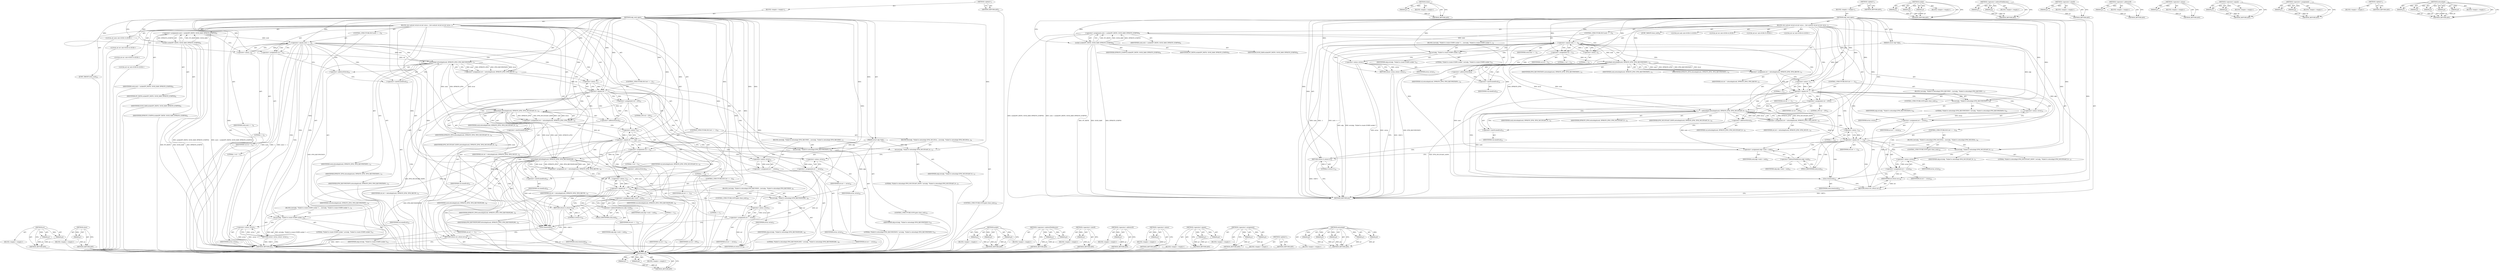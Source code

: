 digraph "setsockopt" {
vulnerable_144 [label=<(METHOD,err)>];
vulnerable_145 [label=<(PARAM,p1)>];
vulnerable_146 [label=<(PARAM,p2)>];
vulnerable_147 [label=<(BLOCK,&lt;empty&gt;,&lt;empty&gt;)>];
vulnerable_148 [label=<(METHOD_RETURN,ANY)>];
vulnerable_170 [label=<(METHOD,close)>];
vulnerable_171 [label=<(PARAM,p1)>];
vulnerable_172 [label=<(BLOCK,&lt;empty&gt;,&lt;empty&gt;)>];
vulnerable_173 [label=<(METHOD_RETURN,ANY)>];
vulnerable_6 [label=<(METHOD,&lt;global&gt;)<SUB>1</SUB>>];
vulnerable_7 [label=<(BLOCK,&lt;empty&gt;,&lt;empty&gt;)<SUB>1</SUB>>];
vulnerable_8 [label=<(METHOD,ndp_sock_open)<SUB>1</SUB>>];
vulnerable_9 [label=<(PARAM,struct ndp *ndp)<SUB>1</SUB>>];
vulnerable_10 [label=<(BLOCK,{
	int sock;
	int ret;
	int err;
	int val;

	so...,{
	int sock;
	int ret;
	int err;
	int val;

	so...)<SUB>2</SUB>>];
vulnerable_11 [label="<(LOCAL,int sock: int)<SUB>3</SUB>>"];
vulnerable_12 [label="<(LOCAL,int ret: int)<SUB>4</SUB>>"];
vulnerable_13 [label="<(LOCAL,int err: int)<SUB>5</SUB>>"];
vulnerable_14 [label="<(LOCAL,int val: int)<SUB>6</SUB>>"];
vulnerable_15 [label=<(&lt;operator&gt;.assignment,sock = socket(PF_INET6, SOCK_RAW, IPPROTO_ICMPV6))<SUB>8</SUB>>];
vulnerable_16 [label=<(IDENTIFIER,sock,sock = socket(PF_INET6, SOCK_RAW, IPPROTO_ICMPV6))<SUB>8</SUB>>];
vulnerable_17 [label=<(socket,socket(PF_INET6, SOCK_RAW, IPPROTO_ICMPV6))<SUB>8</SUB>>];
vulnerable_18 [label=<(IDENTIFIER,PF_INET6,socket(PF_INET6, SOCK_RAW, IPPROTO_ICMPV6))<SUB>8</SUB>>];
vulnerable_19 [label=<(IDENTIFIER,SOCK_RAW,socket(PF_INET6, SOCK_RAW, IPPROTO_ICMPV6))<SUB>8</SUB>>];
vulnerable_20 [label=<(IDENTIFIER,IPPROTO_ICMPV6,socket(PF_INET6, SOCK_RAW, IPPROTO_ICMPV6))<SUB>8</SUB>>];
vulnerable_21 [label=<(CONTROL_STRUCTURE,IF,if (sock == -1))<SUB>9</SUB>>];
vulnerable_22 [label=<(&lt;operator&gt;.equals,sock == -1)<SUB>9</SUB>>];
vulnerable_23 [label=<(IDENTIFIER,sock,sock == -1)<SUB>9</SUB>>];
vulnerable_24 [label=<(&lt;operator&gt;.minus,-1)<SUB>9</SUB>>];
vulnerable_25 [label=<(LITERAL,1,-1)<SUB>9</SUB>>];
vulnerable_26 [label=<(BLOCK,{
		err(ndp, &quot;Failed to create ICMP6 socket.&quot;);...,{
		err(ndp, &quot;Failed to create ICMP6 socket.&quot;);...)<SUB>9</SUB>>];
vulnerable_27 [label=<(err,err(ndp, &quot;Failed to create ICMP6 socket.&quot;))<SUB>10</SUB>>];
vulnerable_28 [label=<(IDENTIFIER,ndp,err(ndp, &quot;Failed to create ICMP6 socket.&quot;))<SUB>10</SUB>>];
vulnerable_29 [label=<(LITERAL,&quot;Failed to create ICMP6 socket.&quot;,err(ndp, &quot;Failed to create ICMP6 socket.&quot;))<SUB>10</SUB>>];
vulnerable_30 [label=<(RETURN,return -errno;,return -errno;)<SUB>11</SUB>>];
vulnerable_31 [label=<(&lt;operator&gt;.minus,-errno)<SUB>11</SUB>>];
vulnerable_32 [label=<(IDENTIFIER,errno,-errno)<SUB>11</SUB>>];
vulnerable_33 [label=<(&lt;operator&gt;.assignment,val = 1)<SUB>14</SUB>>];
vulnerable_34 [label=<(IDENTIFIER,val,val = 1)<SUB>14</SUB>>];
vulnerable_35 [label=<(LITERAL,1,val = 1)<SUB>14</SUB>>];
vulnerable_36 [label=<(&lt;operator&gt;.assignment,ret = setsockopt(sock, IPPROTO_IPV6, IPV6_RECVP...)<SUB>15</SUB>>];
vulnerable_37 [label=<(IDENTIFIER,ret,ret = setsockopt(sock, IPPROTO_IPV6, IPV6_RECVP...)<SUB>15</SUB>>];
vulnerable_38 [label=<(setsockopt,setsockopt(sock, IPPROTO_IPV6, IPV6_RECVPKTINFO...)<SUB>15</SUB>>];
vulnerable_39 [label=<(IDENTIFIER,sock,setsockopt(sock, IPPROTO_IPV6, IPV6_RECVPKTINFO...)<SUB>15</SUB>>];
vulnerable_40 [label=<(IDENTIFIER,IPPROTO_IPV6,setsockopt(sock, IPPROTO_IPV6, IPV6_RECVPKTINFO...)<SUB>15</SUB>>];
vulnerable_41 [label=<(IDENTIFIER,IPV6_RECVPKTINFO,setsockopt(sock, IPPROTO_IPV6, IPV6_RECVPKTINFO...)<SUB>15</SUB>>];
vulnerable_42 [label=<(&lt;operator&gt;.addressOf,&amp;val)<SUB>16</SUB>>];
vulnerable_43 [label=<(IDENTIFIER,val,setsockopt(sock, IPPROTO_IPV6, IPV6_RECVPKTINFO...)<SUB>16</SUB>>];
vulnerable_44 [label=<(&lt;operator&gt;.sizeOf,sizeof(val))<SUB>16</SUB>>];
vulnerable_45 [label=<(IDENTIFIER,val,sizeof(val))<SUB>16</SUB>>];
vulnerable_46 [label=<(CONTROL_STRUCTURE,IF,if (ret == -1))<SUB>17</SUB>>];
vulnerable_47 [label=<(&lt;operator&gt;.equals,ret == -1)<SUB>17</SUB>>];
vulnerable_48 [label=<(IDENTIFIER,ret,ret == -1)<SUB>17</SUB>>];
vulnerable_49 [label=<(&lt;operator&gt;.minus,-1)<SUB>17</SUB>>];
vulnerable_50 [label=<(LITERAL,1,-1)<SUB>17</SUB>>];
vulnerable_51 [label=<(BLOCK,{
		err(ndp, &quot;Failed to setsockopt IPV6_RECVPKT...,{
		err(ndp, &quot;Failed to setsockopt IPV6_RECVPKT...)<SUB>17</SUB>>];
vulnerable_52 [label=<(err,err(ndp, &quot;Failed to setsockopt IPV6_RECVPKTINFO.&quot;))<SUB>18</SUB>>];
vulnerable_53 [label=<(IDENTIFIER,ndp,err(ndp, &quot;Failed to setsockopt IPV6_RECVPKTINFO.&quot;))<SUB>18</SUB>>];
vulnerable_54 [label=<(LITERAL,&quot;Failed to setsockopt IPV6_RECVPKTINFO.&quot;,err(ndp, &quot;Failed to setsockopt IPV6_RECVPKTINFO.&quot;))<SUB>18</SUB>>];
vulnerable_55 [label=<(&lt;operator&gt;.assignment,err = -errno)<SUB>19</SUB>>];
vulnerable_56 [label=<(IDENTIFIER,err,err = -errno)<SUB>19</SUB>>];
vulnerable_57 [label=<(&lt;operator&gt;.minus,-errno)<SUB>19</SUB>>];
vulnerable_58 [label=<(IDENTIFIER,errno,-errno)<SUB>19</SUB>>];
vulnerable_59 [label=<(CONTROL_STRUCTURE,GOTO,goto close_sock;)<SUB>20</SUB>>];
vulnerable_60 [label=<(&lt;operator&gt;.assignment,val = 255)<SUB>23</SUB>>];
vulnerable_61 [label=<(IDENTIFIER,val,val = 255)<SUB>23</SUB>>];
vulnerable_62 [label=<(LITERAL,255,val = 255)<SUB>23</SUB>>];
vulnerable_63 [label=<(&lt;operator&gt;.assignment,ret = setsockopt(sock, IPPROTO_IPV6, IPV6_MULTI...)<SUB>24</SUB>>];
vulnerable_64 [label=<(IDENTIFIER,ret,ret = setsockopt(sock, IPPROTO_IPV6, IPV6_MULTI...)<SUB>24</SUB>>];
vulnerable_65 [label=<(setsockopt,setsockopt(sock, IPPROTO_IPV6, IPV6_MULTICAST_H...)<SUB>24</SUB>>];
vulnerable_66 [label=<(IDENTIFIER,sock,setsockopt(sock, IPPROTO_IPV6, IPV6_MULTICAST_H...)<SUB>24</SUB>>];
vulnerable_67 [label=<(IDENTIFIER,IPPROTO_IPV6,setsockopt(sock, IPPROTO_IPV6, IPV6_MULTICAST_H...)<SUB>24</SUB>>];
vulnerable_68 [label=<(IDENTIFIER,IPV6_MULTICAST_HOPS,setsockopt(sock, IPPROTO_IPV6, IPV6_MULTICAST_H...)<SUB>24</SUB>>];
vulnerable_69 [label=<(&lt;operator&gt;.addressOf,&amp;val)<SUB>25</SUB>>];
vulnerable_70 [label=<(IDENTIFIER,val,setsockopt(sock, IPPROTO_IPV6, IPV6_MULTICAST_H...)<SUB>25</SUB>>];
vulnerable_71 [label=<(&lt;operator&gt;.sizeOf,sizeof(val))<SUB>25</SUB>>];
vulnerable_72 [label=<(IDENTIFIER,val,sizeof(val))<SUB>25</SUB>>];
vulnerable_73 [label=<(CONTROL_STRUCTURE,IF,if (ret == -1))<SUB>26</SUB>>];
vulnerable_74 [label=<(&lt;operator&gt;.equals,ret == -1)<SUB>26</SUB>>];
vulnerable_75 [label=<(IDENTIFIER,ret,ret == -1)<SUB>26</SUB>>];
vulnerable_76 [label=<(&lt;operator&gt;.minus,-1)<SUB>26</SUB>>];
vulnerable_77 [label=<(LITERAL,1,-1)<SUB>26</SUB>>];
vulnerable_78 [label=<(BLOCK,{
		err(ndp, &quot;Failed to setsockopt IPV6_MULTICA...,{
		err(ndp, &quot;Failed to setsockopt IPV6_MULTICA...)<SUB>26</SUB>>];
vulnerable_79 [label=<(err,err(ndp, &quot;Failed to setsockopt IPV6_MULTICAST_H...)<SUB>27</SUB>>];
vulnerable_80 [label=<(IDENTIFIER,ndp,err(ndp, &quot;Failed to setsockopt IPV6_MULTICAST_H...)<SUB>27</SUB>>];
vulnerable_81 [label=<(LITERAL,&quot;Failed to setsockopt IPV6_MULTICAST_HOPS.&quot;,err(ndp, &quot;Failed to setsockopt IPV6_MULTICAST_H...)<SUB>27</SUB>>];
vulnerable_82 [label=<(&lt;operator&gt;.assignment,err = -errno)<SUB>28</SUB>>];
vulnerable_83 [label=<(IDENTIFIER,err,err = -errno)<SUB>28</SUB>>];
vulnerable_84 [label=<(&lt;operator&gt;.minus,-errno)<SUB>28</SUB>>];
vulnerable_85 [label=<(IDENTIFIER,errno,-errno)<SUB>28</SUB>>];
vulnerable_86 [label=<(CONTROL_STRUCTURE,GOTO,goto close_sock;)<SUB>29</SUB>>];
vulnerable_87 [label=<(&lt;operator&gt;.assignment,ndp-&gt;sock = sock)<SUB>32</SUB>>];
vulnerable_88 [label=<(&lt;operator&gt;.indirectFieldAccess,ndp-&gt;sock)<SUB>32</SUB>>];
vulnerable_89 [label=<(IDENTIFIER,ndp,ndp-&gt;sock = sock)<SUB>32</SUB>>];
vulnerable_90 [label=<(FIELD_IDENTIFIER,sock,sock)<SUB>32</SUB>>];
vulnerable_91 [label=<(IDENTIFIER,sock,ndp-&gt;sock = sock)<SUB>32</SUB>>];
vulnerable_92 [label=<(RETURN,return 0;,return 0;)<SUB>33</SUB>>];
vulnerable_93 [label=<(LITERAL,0,return 0;)<SUB>33</SUB>>];
vulnerable_94 [label=<(JUMP_TARGET,close_sock)<SUB>34</SUB>>];
vulnerable_95 [label=<(close,close(sock))<SUB>35</SUB>>];
vulnerable_96 [label=<(IDENTIFIER,sock,close(sock))<SUB>35</SUB>>];
vulnerable_97 [label=<(RETURN,return err;,return err;)<SUB>36</SUB>>];
vulnerable_98 [label=<(IDENTIFIER,err,return err;)<SUB>36</SUB>>];
vulnerable_99 [label=<(METHOD_RETURN,int)<SUB>1</SUB>>];
vulnerable_101 [label=<(METHOD_RETURN,ANY)<SUB>1</SUB>>];
vulnerable_129 [label=<(METHOD,socket)>];
vulnerable_130 [label=<(PARAM,p1)>];
vulnerable_131 [label=<(PARAM,p2)>];
vulnerable_132 [label=<(PARAM,p3)>];
vulnerable_133 [label=<(BLOCK,&lt;empty&gt;,&lt;empty&gt;)>];
vulnerable_134 [label=<(METHOD_RETURN,ANY)>];
vulnerable_165 [label=<(METHOD,&lt;operator&gt;.indirectFieldAccess)>];
vulnerable_166 [label=<(PARAM,p1)>];
vulnerable_167 [label=<(PARAM,p2)>];
vulnerable_168 [label=<(BLOCK,&lt;empty&gt;,&lt;empty&gt;)>];
vulnerable_169 [label=<(METHOD_RETURN,ANY)>];
vulnerable_161 [label=<(METHOD,&lt;operator&gt;.sizeOf)>];
vulnerable_162 [label=<(PARAM,p1)>];
vulnerable_163 [label=<(BLOCK,&lt;empty&gt;,&lt;empty&gt;)>];
vulnerable_164 [label=<(METHOD_RETURN,ANY)>];
vulnerable_157 [label=<(METHOD,&lt;operator&gt;.addressOf)>];
vulnerable_158 [label=<(PARAM,p1)>];
vulnerable_159 [label=<(BLOCK,&lt;empty&gt;,&lt;empty&gt;)>];
vulnerable_160 [label=<(METHOD_RETURN,ANY)>];
vulnerable_140 [label=<(METHOD,&lt;operator&gt;.minus)>];
vulnerable_141 [label=<(PARAM,p1)>];
vulnerable_142 [label=<(BLOCK,&lt;empty&gt;,&lt;empty&gt;)>];
vulnerable_143 [label=<(METHOD_RETURN,ANY)>];
vulnerable_135 [label=<(METHOD,&lt;operator&gt;.equals)>];
vulnerable_136 [label=<(PARAM,p1)>];
vulnerable_137 [label=<(PARAM,p2)>];
vulnerable_138 [label=<(BLOCK,&lt;empty&gt;,&lt;empty&gt;)>];
vulnerable_139 [label=<(METHOD_RETURN,ANY)>];
vulnerable_124 [label=<(METHOD,&lt;operator&gt;.assignment)>];
vulnerable_125 [label=<(PARAM,p1)>];
vulnerable_126 [label=<(PARAM,p2)>];
vulnerable_127 [label=<(BLOCK,&lt;empty&gt;,&lt;empty&gt;)>];
vulnerable_128 [label=<(METHOD_RETURN,ANY)>];
vulnerable_118 [label=<(METHOD,&lt;global&gt;)<SUB>1</SUB>>];
vulnerable_119 [label=<(BLOCK,&lt;empty&gt;,&lt;empty&gt;)>];
vulnerable_120 [label=<(METHOD_RETURN,ANY)>];
vulnerable_149 [label=<(METHOD,setsockopt)>];
vulnerable_150 [label=<(PARAM,p1)>];
vulnerable_151 [label=<(PARAM,p2)>];
vulnerable_152 [label=<(PARAM,p3)>];
vulnerable_153 [label=<(PARAM,p4)>];
vulnerable_154 [label=<(PARAM,p5)>];
vulnerable_155 [label=<(BLOCK,&lt;empty&gt;,&lt;empty&gt;)>];
vulnerable_156 [label=<(METHOD_RETURN,ANY)>];
fixed_173 [label=<(METHOD,err)>];
fixed_174 [label=<(PARAM,p1)>];
fixed_175 [label=<(PARAM,p2)>];
fixed_176 [label=<(BLOCK,&lt;empty&gt;,&lt;empty&gt;)>];
fixed_177 [label=<(METHOD_RETURN,ANY)>];
fixed_199 [label=<(METHOD,close)>];
fixed_200 [label=<(PARAM,p1)>];
fixed_201 [label=<(BLOCK,&lt;empty&gt;,&lt;empty&gt;)>];
fixed_202 [label=<(METHOD_RETURN,ANY)>];
fixed_6 [label=<(METHOD,&lt;global&gt;)<SUB>1</SUB>>];
fixed_7 [label=<(BLOCK,&lt;empty&gt;,&lt;empty&gt;)<SUB>1</SUB>>];
fixed_8 [label=<(METHOD,ndp_sock_open)<SUB>1</SUB>>];
fixed_9 [label=<(PARAM,struct ndp *ndp)<SUB>1</SUB>>];
fixed_10 [label=<(BLOCK,{
	int sock;
	int ret;
	int err;
	int val;

	so...,{
	int sock;
	int ret;
	int err;
	int val;

	so...)<SUB>2</SUB>>];
fixed_11 [label="<(LOCAL,int sock: int)<SUB>3</SUB>>"];
fixed_12 [label="<(LOCAL,int ret: int)<SUB>4</SUB>>"];
fixed_13 [label="<(LOCAL,int err: int)<SUB>5</SUB>>"];
fixed_14 [label="<(LOCAL,int val: int)<SUB>6</SUB>>"];
fixed_15 [label=<(&lt;operator&gt;.assignment,sock = socket(PF_INET6, SOCK_RAW, IPPROTO_ICMPV6))<SUB>8</SUB>>];
fixed_16 [label=<(IDENTIFIER,sock,sock = socket(PF_INET6, SOCK_RAW, IPPROTO_ICMPV6))<SUB>8</SUB>>];
fixed_17 [label=<(socket,socket(PF_INET6, SOCK_RAW, IPPROTO_ICMPV6))<SUB>8</SUB>>];
fixed_18 [label=<(IDENTIFIER,PF_INET6,socket(PF_INET6, SOCK_RAW, IPPROTO_ICMPV6))<SUB>8</SUB>>];
fixed_19 [label=<(IDENTIFIER,SOCK_RAW,socket(PF_INET6, SOCK_RAW, IPPROTO_ICMPV6))<SUB>8</SUB>>];
fixed_20 [label=<(IDENTIFIER,IPPROTO_ICMPV6,socket(PF_INET6, SOCK_RAW, IPPROTO_ICMPV6))<SUB>8</SUB>>];
fixed_21 [label=<(CONTROL_STRUCTURE,IF,if (sock == -1))<SUB>9</SUB>>];
fixed_22 [label=<(&lt;operator&gt;.equals,sock == -1)<SUB>9</SUB>>];
fixed_23 [label=<(IDENTIFIER,sock,sock == -1)<SUB>9</SUB>>];
fixed_24 [label=<(&lt;operator&gt;.minus,-1)<SUB>9</SUB>>];
fixed_25 [label=<(LITERAL,1,-1)<SUB>9</SUB>>];
fixed_26 [label=<(BLOCK,{
		err(ndp, &quot;Failed to create ICMP6 socket.&quot;);...,{
		err(ndp, &quot;Failed to create ICMP6 socket.&quot;);...)<SUB>9</SUB>>];
fixed_27 [label=<(err,err(ndp, &quot;Failed to create ICMP6 socket.&quot;))<SUB>10</SUB>>];
fixed_28 [label=<(IDENTIFIER,ndp,err(ndp, &quot;Failed to create ICMP6 socket.&quot;))<SUB>10</SUB>>];
fixed_29 [label=<(LITERAL,&quot;Failed to create ICMP6 socket.&quot;,err(ndp, &quot;Failed to create ICMP6 socket.&quot;))<SUB>10</SUB>>];
fixed_30 [label=<(RETURN,return -errno;,return -errno;)<SUB>11</SUB>>];
fixed_31 [label=<(&lt;operator&gt;.minus,-errno)<SUB>11</SUB>>];
fixed_32 [label=<(IDENTIFIER,errno,-errno)<SUB>11</SUB>>];
fixed_33 [label=<(&lt;operator&gt;.assignment,val = 1)<SUB>14</SUB>>];
fixed_34 [label=<(IDENTIFIER,val,val = 1)<SUB>14</SUB>>];
fixed_35 [label=<(LITERAL,1,val = 1)<SUB>14</SUB>>];
fixed_36 [label=<(&lt;operator&gt;.assignment,ret = setsockopt(sock, IPPROTO_IPV6, IPV6_RECVP...)<SUB>15</SUB>>];
fixed_37 [label=<(IDENTIFIER,ret,ret = setsockopt(sock, IPPROTO_IPV6, IPV6_RECVP...)<SUB>15</SUB>>];
fixed_38 [label=<(setsockopt,setsockopt(sock, IPPROTO_IPV6, IPV6_RECVPKTINFO...)<SUB>15</SUB>>];
fixed_39 [label=<(IDENTIFIER,sock,setsockopt(sock, IPPROTO_IPV6, IPV6_RECVPKTINFO...)<SUB>15</SUB>>];
fixed_40 [label=<(IDENTIFIER,IPPROTO_IPV6,setsockopt(sock, IPPROTO_IPV6, IPV6_RECVPKTINFO...)<SUB>15</SUB>>];
fixed_41 [label=<(IDENTIFIER,IPV6_RECVPKTINFO,setsockopt(sock, IPPROTO_IPV6, IPV6_RECVPKTINFO...)<SUB>15</SUB>>];
fixed_42 [label=<(&lt;operator&gt;.addressOf,&amp;val)<SUB>16</SUB>>];
fixed_43 [label=<(IDENTIFIER,val,setsockopt(sock, IPPROTO_IPV6, IPV6_RECVPKTINFO...)<SUB>16</SUB>>];
fixed_44 [label=<(&lt;operator&gt;.sizeOf,sizeof(val))<SUB>16</SUB>>];
fixed_45 [label=<(IDENTIFIER,val,sizeof(val))<SUB>16</SUB>>];
fixed_46 [label=<(CONTROL_STRUCTURE,IF,if (ret == -1))<SUB>17</SUB>>];
fixed_47 [label=<(&lt;operator&gt;.equals,ret == -1)<SUB>17</SUB>>];
fixed_48 [label=<(IDENTIFIER,ret,ret == -1)<SUB>17</SUB>>];
fixed_49 [label=<(&lt;operator&gt;.minus,-1)<SUB>17</SUB>>];
fixed_50 [label=<(LITERAL,1,-1)<SUB>17</SUB>>];
fixed_51 [label=<(BLOCK,{
		err(ndp, &quot;Failed to setsockopt IPV6_RECVPKT...,{
		err(ndp, &quot;Failed to setsockopt IPV6_RECVPKT...)<SUB>17</SUB>>];
fixed_52 [label=<(err,err(ndp, &quot;Failed to setsockopt IPV6_RECVPKTINFO.&quot;))<SUB>18</SUB>>];
fixed_53 [label=<(IDENTIFIER,ndp,err(ndp, &quot;Failed to setsockopt IPV6_RECVPKTINFO.&quot;))<SUB>18</SUB>>];
fixed_54 [label=<(LITERAL,&quot;Failed to setsockopt IPV6_RECVPKTINFO.&quot;,err(ndp, &quot;Failed to setsockopt IPV6_RECVPKTINFO.&quot;))<SUB>18</SUB>>];
fixed_55 [label=<(&lt;operator&gt;.assignment,err = -errno)<SUB>19</SUB>>];
fixed_56 [label=<(IDENTIFIER,err,err = -errno)<SUB>19</SUB>>];
fixed_57 [label=<(&lt;operator&gt;.minus,-errno)<SUB>19</SUB>>];
fixed_58 [label=<(IDENTIFIER,errno,-errno)<SUB>19</SUB>>];
fixed_59 [label=<(CONTROL_STRUCTURE,GOTO,goto close_sock;)<SUB>20</SUB>>];
fixed_60 [label=<(&lt;operator&gt;.assignment,val = 255)<SUB>23</SUB>>];
fixed_61 [label=<(IDENTIFIER,val,val = 255)<SUB>23</SUB>>];
fixed_62 [label=<(LITERAL,255,val = 255)<SUB>23</SUB>>];
fixed_63 [label=<(&lt;operator&gt;.assignment,ret = setsockopt(sock, IPPROTO_IPV6, IPV6_MULTI...)<SUB>24</SUB>>];
fixed_64 [label=<(IDENTIFIER,ret,ret = setsockopt(sock, IPPROTO_IPV6, IPV6_MULTI...)<SUB>24</SUB>>];
fixed_65 [label=<(setsockopt,setsockopt(sock, IPPROTO_IPV6, IPV6_MULTICAST_H...)<SUB>24</SUB>>];
fixed_66 [label=<(IDENTIFIER,sock,setsockopt(sock, IPPROTO_IPV6, IPV6_MULTICAST_H...)<SUB>24</SUB>>];
fixed_67 [label=<(IDENTIFIER,IPPROTO_IPV6,setsockopt(sock, IPPROTO_IPV6, IPV6_MULTICAST_H...)<SUB>24</SUB>>];
fixed_68 [label=<(IDENTIFIER,IPV6_MULTICAST_HOPS,setsockopt(sock, IPPROTO_IPV6, IPV6_MULTICAST_H...)<SUB>24</SUB>>];
fixed_69 [label=<(&lt;operator&gt;.addressOf,&amp;val)<SUB>25</SUB>>];
fixed_70 [label=<(IDENTIFIER,val,setsockopt(sock, IPPROTO_IPV6, IPV6_MULTICAST_H...)<SUB>25</SUB>>];
fixed_71 [label=<(&lt;operator&gt;.sizeOf,sizeof(val))<SUB>25</SUB>>];
fixed_72 [label=<(IDENTIFIER,val,sizeof(val))<SUB>25</SUB>>];
fixed_73 [label=<(CONTROL_STRUCTURE,IF,if (ret == -1))<SUB>26</SUB>>];
fixed_74 [label=<(&lt;operator&gt;.equals,ret == -1)<SUB>26</SUB>>];
fixed_75 [label=<(IDENTIFIER,ret,ret == -1)<SUB>26</SUB>>];
fixed_76 [label=<(&lt;operator&gt;.minus,-1)<SUB>26</SUB>>];
fixed_77 [label=<(LITERAL,1,-1)<SUB>26</SUB>>];
fixed_78 [label=<(BLOCK,{
		err(ndp, &quot;Failed to setsockopt IPV6_MULTICA...,{
		err(ndp, &quot;Failed to setsockopt IPV6_MULTICA...)<SUB>26</SUB>>];
fixed_79 [label=<(err,err(ndp, &quot;Failed to setsockopt IPV6_MULTICAST_H...)<SUB>27</SUB>>];
fixed_80 [label=<(IDENTIFIER,ndp,err(ndp, &quot;Failed to setsockopt IPV6_MULTICAST_H...)<SUB>27</SUB>>];
fixed_81 [label=<(LITERAL,&quot;Failed to setsockopt IPV6_MULTICAST_HOPS.&quot;,err(ndp, &quot;Failed to setsockopt IPV6_MULTICAST_H...)<SUB>27</SUB>>];
fixed_82 [label=<(&lt;operator&gt;.assignment,err = -errno)<SUB>28</SUB>>];
fixed_83 [label=<(IDENTIFIER,err,err = -errno)<SUB>28</SUB>>];
fixed_84 [label=<(&lt;operator&gt;.minus,-errno)<SUB>28</SUB>>];
fixed_85 [label=<(IDENTIFIER,errno,-errno)<SUB>28</SUB>>];
fixed_86 [label=<(CONTROL_STRUCTURE,GOTO,goto close_sock;)<SUB>29</SUB>>];
fixed_87 [label=<(&lt;operator&gt;.assignment,val = 1)<SUB>32</SUB>>];
fixed_88 [label=<(IDENTIFIER,val,val = 1)<SUB>32</SUB>>];
fixed_89 [label=<(LITERAL,1,val = 1)<SUB>32</SUB>>];
fixed_90 [label=<(&lt;operator&gt;.assignment,ret = setsockopt(sock, IPPROTO_IPV6, IPV6_RECVH...)<SUB>33</SUB>>];
fixed_91 [label=<(IDENTIFIER,ret,ret = setsockopt(sock, IPPROTO_IPV6, IPV6_RECVH...)<SUB>33</SUB>>];
fixed_92 [label=<(setsockopt,setsockopt(sock, IPPROTO_IPV6, IPV6_RECVHOPLIMI...)<SUB>33</SUB>>];
fixed_93 [label=<(IDENTIFIER,sock,setsockopt(sock, IPPROTO_IPV6, IPV6_RECVHOPLIMI...)<SUB>33</SUB>>];
fixed_94 [label=<(IDENTIFIER,IPPROTO_IPV6,setsockopt(sock, IPPROTO_IPV6, IPV6_RECVHOPLIMI...)<SUB>33</SUB>>];
fixed_95 [label=<(IDENTIFIER,IPV6_RECVHOPLIMIT,setsockopt(sock, IPPROTO_IPV6, IPV6_RECVHOPLIMI...)<SUB>33</SUB>>];
fixed_96 [label=<(&lt;operator&gt;.addressOf,&amp;val)<SUB>34</SUB>>];
fixed_97 [label=<(IDENTIFIER,val,setsockopt(sock, IPPROTO_IPV6, IPV6_RECVHOPLIMI...)<SUB>34</SUB>>];
fixed_98 [label=<(&lt;operator&gt;.sizeOf,sizeof(val))<SUB>34</SUB>>];
fixed_99 [label=<(IDENTIFIER,val,sizeof(val))<SUB>34</SUB>>];
fixed_100 [label=<(CONTROL_STRUCTURE,IF,if (ret == -1))<SUB>35</SUB>>];
fixed_101 [label=<(&lt;operator&gt;.equals,ret == -1)<SUB>35</SUB>>];
fixed_102 [label=<(IDENTIFIER,ret,ret == -1)<SUB>35</SUB>>];
fixed_103 [label=<(&lt;operator&gt;.minus,-1)<SUB>35</SUB>>];
fixed_104 [label=<(LITERAL,1,-1)<SUB>35</SUB>>];
fixed_105 [label=<(BLOCK,{
		err(ndp, &quot;Failed to setsockopt IPV6_RECVHOP...,{
		err(ndp, &quot;Failed to setsockopt IPV6_RECVHOP...)<SUB>35</SUB>>];
fixed_106 [label=<(err,err(ndp, &quot;Failed to setsockopt IPV6_RECVHOPLIMI...)<SUB>36</SUB>>];
fixed_107 [label=<(IDENTIFIER,ndp,err(ndp, &quot;Failed to setsockopt IPV6_RECVHOPLIMI...)<SUB>36</SUB>>];
fixed_108 [label=<(LITERAL,&quot;Failed to setsockopt IPV6_RECVHOPLIMIT,.&quot;,err(ndp, &quot;Failed to setsockopt IPV6_RECVHOPLIMI...)<SUB>36</SUB>>];
fixed_109 [label=<(&lt;operator&gt;.assignment,err = -errno)<SUB>37</SUB>>];
fixed_110 [label=<(IDENTIFIER,err,err = -errno)<SUB>37</SUB>>];
fixed_111 [label=<(&lt;operator&gt;.minus,-errno)<SUB>37</SUB>>];
fixed_112 [label=<(IDENTIFIER,errno,-errno)<SUB>37</SUB>>];
fixed_113 [label=<(CONTROL_STRUCTURE,GOTO,goto close_sock;)<SUB>38</SUB>>];
fixed_114 [label=<(&lt;operator&gt;.assignment,ndp-&gt;sock = sock)<SUB>41</SUB>>];
fixed_115 [label=<(&lt;operator&gt;.indirectFieldAccess,ndp-&gt;sock)<SUB>41</SUB>>];
fixed_116 [label=<(IDENTIFIER,ndp,ndp-&gt;sock = sock)<SUB>41</SUB>>];
fixed_117 [label=<(FIELD_IDENTIFIER,sock,sock)<SUB>41</SUB>>];
fixed_118 [label=<(IDENTIFIER,sock,ndp-&gt;sock = sock)<SUB>41</SUB>>];
fixed_119 [label=<(RETURN,return 0;,return 0;)<SUB>42</SUB>>];
fixed_120 [label=<(LITERAL,0,return 0;)<SUB>42</SUB>>];
fixed_121 [label=<(JUMP_TARGET,close_sock)<SUB>43</SUB>>];
fixed_122 [label=<(close,close(sock))<SUB>44</SUB>>];
fixed_123 [label=<(IDENTIFIER,sock,close(sock))<SUB>44</SUB>>];
fixed_124 [label=<(RETURN,return err;,return err;)<SUB>45</SUB>>];
fixed_125 [label=<(IDENTIFIER,err,return err;)<SUB>45</SUB>>];
fixed_126 [label=<(METHOD_RETURN,int)<SUB>1</SUB>>];
fixed_128 [label=<(METHOD_RETURN,ANY)<SUB>1</SUB>>];
fixed_158 [label=<(METHOD,socket)>];
fixed_159 [label=<(PARAM,p1)>];
fixed_160 [label=<(PARAM,p2)>];
fixed_161 [label=<(PARAM,p3)>];
fixed_162 [label=<(BLOCK,&lt;empty&gt;,&lt;empty&gt;)>];
fixed_163 [label=<(METHOD_RETURN,ANY)>];
fixed_194 [label=<(METHOD,&lt;operator&gt;.indirectFieldAccess)>];
fixed_195 [label=<(PARAM,p1)>];
fixed_196 [label=<(PARAM,p2)>];
fixed_197 [label=<(BLOCK,&lt;empty&gt;,&lt;empty&gt;)>];
fixed_198 [label=<(METHOD_RETURN,ANY)>];
fixed_190 [label=<(METHOD,&lt;operator&gt;.sizeOf)>];
fixed_191 [label=<(PARAM,p1)>];
fixed_192 [label=<(BLOCK,&lt;empty&gt;,&lt;empty&gt;)>];
fixed_193 [label=<(METHOD_RETURN,ANY)>];
fixed_186 [label=<(METHOD,&lt;operator&gt;.addressOf)>];
fixed_187 [label=<(PARAM,p1)>];
fixed_188 [label=<(BLOCK,&lt;empty&gt;,&lt;empty&gt;)>];
fixed_189 [label=<(METHOD_RETURN,ANY)>];
fixed_169 [label=<(METHOD,&lt;operator&gt;.minus)>];
fixed_170 [label=<(PARAM,p1)>];
fixed_171 [label=<(BLOCK,&lt;empty&gt;,&lt;empty&gt;)>];
fixed_172 [label=<(METHOD_RETURN,ANY)>];
fixed_164 [label=<(METHOD,&lt;operator&gt;.equals)>];
fixed_165 [label=<(PARAM,p1)>];
fixed_166 [label=<(PARAM,p2)>];
fixed_167 [label=<(BLOCK,&lt;empty&gt;,&lt;empty&gt;)>];
fixed_168 [label=<(METHOD_RETURN,ANY)>];
fixed_153 [label=<(METHOD,&lt;operator&gt;.assignment)>];
fixed_154 [label=<(PARAM,p1)>];
fixed_155 [label=<(PARAM,p2)>];
fixed_156 [label=<(BLOCK,&lt;empty&gt;,&lt;empty&gt;)>];
fixed_157 [label=<(METHOD_RETURN,ANY)>];
fixed_147 [label=<(METHOD,&lt;global&gt;)<SUB>1</SUB>>];
fixed_148 [label=<(BLOCK,&lt;empty&gt;,&lt;empty&gt;)>];
fixed_149 [label=<(METHOD_RETURN,ANY)>];
fixed_178 [label=<(METHOD,setsockopt)>];
fixed_179 [label=<(PARAM,p1)>];
fixed_180 [label=<(PARAM,p2)>];
fixed_181 [label=<(PARAM,p3)>];
fixed_182 [label=<(PARAM,p4)>];
fixed_183 [label=<(PARAM,p5)>];
fixed_184 [label=<(BLOCK,&lt;empty&gt;,&lt;empty&gt;)>];
fixed_185 [label=<(METHOD_RETURN,ANY)>];
vulnerable_144 -> vulnerable_145  [key=0, label="AST: "];
vulnerable_144 -> vulnerable_145  [key=1, label="DDG: "];
vulnerable_144 -> vulnerable_147  [key=0, label="AST: "];
vulnerable_144 -> vulnerable_146  [key=0, label="AST: "];
vulnerable_144 -> vulnerable_146  [key=1, label="DDG: "];
vulnerable_144 -> vulnerable_148  [key=0, label="AST: "];
vulnerable_144 -> vulnerable_148  [key=1, label="CFG: "];
vulnerable_145 -> vulnerable_148  [key=0, label="DDG: p1"];
vulnerable_146 -> vulnerable_148  [key=0, label="DDG: p2"];
vulnerable_170 -> vulnerable_171  [key=0, label="AST: "];
vulnerable_170 -> vulnerable_171  [key=1, label="DDG: "];
vulnerable_170 -> vulnerable_172  [key=0, label="AST: "];
vulnerable_170 -> vulnerable_173  [key=0, label="AST: "];
vulnerable_170 -> vulnerable_173  [key=1, label="CFG: "];
vulnerable_171 -> vulnerable_173  [key=0, label="DDG: p1"];
vulnerable_6 -> vulnerable_7  [key=0, label="AST: "];
vulnerable_6 -> vulnerable_101  [key=0, label="AST: "];
vulnerable_6 -> vulnerable_101  [key=1, label="CFG: "];
vulnerable_7 -> vulnerable_8  [key=0, label="AST: "];
vulnerable_8 -> vulnerable_9  [key=0, label="AST: "];
vulnerable_8 -> vulnerable_9  [key=1, label="DDG: "];
vulnerable_8 -> vulnerable_10  [key=0, label="AST: "];
vulnerable_8 -> vulnerable_99  [key=0, label="AST: "];
vulnerable_8 -> vulnerable_17  [key=0, label="CFG: "];
vulnerable_8 -> vulnerable_17  [key=1, label="DDG: "];
vulnerable_8 -> vulnerable_33  [key=0, label="DDG: "];
vulnerable_8 -> vulnerable_60  [key=0, label="DDG: "];
vulnerable_8 -> vulnerable_87  [key=0, label="DDG: "];
vulnerable_8 -> vulnerable_92  [key=0, label="DDG: "];
vulnerable_8 -> vulnerable_93  [key=0, label="DDG: "];
vulnerable_8 -> vulnerable_95  [key=0, label="DDG: "];
vulnerable_8 -> vulnerable_98  [key=0, label="DDG: "];
vulnerable_8 -> vulnerable_22  [key=0, label="DDG: "];
vulnerable_8 -> vulnerable_38  [key=0, label="DDG: "];
vulnerable_8 -> vulnerable_47  [key=0, label="DDG: "];
vulnerable_8 -> vulnerable_65  [key=0, label="DDG: "];
vulnerable_8 -> vulnerable_74  [key=0, label="DDG: "];
vulnerable_8 -> vulnerable_24  [key=0, label="DDG: "];
vulnerable_8 -> vulnerable_27  [key=0, label="DDG: "];
vulnerable_8 -> vulnerable_49  [key=0, label="DDG: "];
vulnerable_8 -> vulnerable_52  [key=0, label="DDG: "];
vulnerable_8 -> vulnerable_76  [key=0, label="DDG: "];
vulnerable_8 -> vulnerable_79  [key=0, label="DDG: "];
vulnerable_8 -> vulnerable_31  [key=0, label="DDG: "];
vulnerable_8 -> vulnerable_57  [key=0, label="DDG: "];
vulnerable_8 -> vulnerable_84  [key=0, label="DDG: "];
vulnerable_9 -> vulnerable_27  [key=0, label="DDG: ndp"];
vulnerable_9 -> vulnerable_52  [key=0, label="DDG: ndp"];
vulnerable_9 -> vulnerable_79  [key=0, label="DDG: ndp"];
vulnerable_10 -> vulnerable_11  [key=0, label="AST: "];
vulnerable_10 -> vulnerable_12  [key=0, label="AST: "];
vulnerable_10 -> vulnerable_13  [key=0, label="AST: "];
vulnerable_10 -> vulnerable_14  [key=0, label="AST: "];
vulnerable_10 -> vulnerable_15  [key=0, label="AST: "];
vulnerable_10 -> vulnerable_21  [key=0, label="AST: "];
vulnerable_10 -> vulnerable_33  [key=0, label="AST: "];
vulnerable_10 -> vulnerable_36  [key=0, label="AST: "];
vulnerable_10 -> vulnerable_46  [key=0, label="AST: "];
vulnerable_10 -> vulnerable_60  [key=0, label="AST: "];
vulnerable_10 -> vulnerable_63  [key=0, label="AST: "];
vulnerable_10 -> vulnerable_73  [key=0, label="AST: "];
vulnerable_10 -> vulnerable_87  [key=0, label="AST: "];
vulnerable_10 -> vulnerable_92  [key=0, label="AST: "];
vulnerable_10 -> vulnerable_94  [key=0, label="AST: "];
vulnerable_10 -> vulnerable_95  [key=0, label="AST: "];
vulnerable_10 -> vulnerable_97  [key=0, label="AST: "];
vulnerable_15 -> vulnerable_16  [key=0, label="AST: "];
vulnerable_15 -> vulnerable_17  [key=0, label="AST: "];
vulnerable_15 -> vulnerable_24  [key=0, label="CFG: "];
vulnerable_15 -> vulnerable_99  [key=0, label="DDG: socket(PF_INET6, SOCK_RAW, IPPROTO_ICMPV6)"];
vulnerable_15 -> vulnerable_99  [key=1, label="DDG: sock = socket(PF_INET6, SOCK_RAW, IPPROTO_ICMPV6)"];
vulnerable_15 -> vulnerable_22  [key=0, label="DDG: sock"];
vulnerable_17 -> vulnerable_18  [key=0, label="AST: "];
vulnerable_17 -> vulnerable_19  [key=0, label="AST: "];
vulnerable_17 -> vulnerable_20  [key=0, label="AST: "];
vulnerable_17 -> vulnerable_15  [key=0, label="CFG: "];
vulnerable_17 -> vulnerable_15  [key=1, label="DDG: PF_INET6"];
vulnerable_17 -> vulnerable_15  [key=2, label="DDG: SOCK_RAW"];
vulnerable_17 -> vulnerable_15  [key=3, label="DDG: IPPROTO_ICMPV6"];
vulnerable_17 -> vulnerable_99  [key=0, label="DDG: SOCK_RAW"];
vulnerable_17 -> vulnerable_99  [key=1, label="DDG: IPPROTO_ICMPV6"];
vulnerable_17 -> vulnerable_99  [key=2, label="DDG: PF_INET6"];
vulnerable_21 -> vulnerable_22  [key=0, label="AST: "];
vulnerable_21 -> vulnerable_26  [key=0, label="AST: "];
vulnerable_22 -> vulnerable_23  [key=0, label="AST: "];
vulnerable_22 -> vulnerable_24  [key=0, label="AST: "];
vulnerable_22 -> vulnerable_27  [key=0, label="CFG: "];
vulnerable_22 -> vulnerable_27  [key=1, label="CDG: "];
vulnerable_22 -> vulnerable_33  [key=0, label="CFG: "];
vulnerable_22 -> vulnerable_33  [key=1, label="CDG: "];
vulnerable_22 -> vulnerable_99  [key=0, label="DDG: sock"];
vulnerable_22 -> vulnerable_99  [key=1, label="DDG: -1"];
vulnerable_22 -> vulnerable_99  [key=2, label="DDG: sock == -1"];
vulnerable_22 -> vulnerable_38  [key=0, label="DDG: sock"];
vulnerable_22 -> vulnerable_38  [key=1, label="CDG: "];
vulnerable_22 -> vulnerable_47  [key=0, label="CDG: "];
vulnerable_22 -> vulnerable_30  [key=0, label="CDG: "];
vulnerable_22 -> vulnerable_49  [key=0, label="CDG: "];
vulnerable_22 -> vulnerable_42  [key=0, label="CDG: "];
vulnerable_22 -> vulnerable_44  [key=0, label="CDG: "];
vulnerable_22 -> vulnerable_36  [key=0, label="CDG: "];
vulnerable_22 -> vulnerable_31  [key=0, label="CDG: "];
vulnerable_24 -> vulnerable_25  [key=0, label="AST: "];
vulnerable_24 -> vulnerable_22  [key=0, label="CFG: "];
vulnerable_24 -> vulnerable_22  [key=1, label="DDG: 1"];
vulnerable_26 -> vulnerable_27  [key=0, label="AST: "];
vulnerable_26 -> vulnerable_30  [key=0, label="AST: "];
vulnerable_27 -> vulnerable_28  [key=0, label="AST: "];
vulnerable_27 -> vulnerable_29  [key=0, label="AST: "];
vulnerable_27 -> vulnerable_31  [key=0, label="CFG: "];
vulnerable_27 -> vulnerable_99  [key=0, label="DDG: ndp"];
vulnerable_27 -> vulnerable_99  [key=1, label="DDG: err(ndp, &quot;Failed to create ICMP6 socket.&quot;)"];
vulnerable_30 -> vulnerable_31  [key=0, label="AST: "];
vulnerable_30 -> vulnerable_99  [key=0, label="CFG: "];
vulnerable_30 -> vulnerable_99  [key=1, label="DDG: &lt;RET&gt;"];
vulnerable_31 -> vulnerable_32  [key=0, label="AST: "];
vulnerable_31 -> vulnerable_30  [key=0, label="CFG: "];
vulnerable_31 -> vulnerable_30  [key=1, label="DDG: -errno"];
vulnerable_31 -> vulnerable_99  [key=0, label="DDG: errno"];
vulnerable_31 -> vulnerable_99  [key=1, label="DDG: -errno"];
vulnerable_33 -> vulnerable_34  [key=0, label="AST: "];
vulnerable_33 -> vulnerable_35  [key=0, label="AST: "];
vulnerable_33 -> vulnerable_42  [key=0, label="CFG: "];
vulnerable_33 -> vulnerable_38  [key=0, label="DDG: val"];
vulnerable_36 -> vulnerable_37  [key=0, label="AST: "];
vulnerable_36 -> vulnerable_38  [key=0, label="AST: "];
vulnerable_36 -> vulnerable_49  [key=0, label="CFG: "];
vulnerable_36 -> vulnerable_47  [key=0, label="DDG: ret"];
vulnerable_38 -> vulnerable_39  [key=0, label="AST: "];
vulnerable_38 -> vulnerable_40  [key=0, label="AST: "];
vulnerable_38 -> vulnerable_41  [key=0, label="AST: "];
vulnerable_38 -> vulnerable_42  [key=0, label="AST: "];
vulnerable_38 -> vulnerable_44  [key=0, label="AST: "];
vulnerable_38 -> vulnerable_36  [key=0, label="CFG: "];
vulnerable_38 -> vulnerable_36  [key=1, label="DDG: sock"];
vulnerable_38 -> vulnerable_36  [key=2, label="DDG: IPPROTO_IPV6"];
vulnerable_38 -> vulnerable_36  [key=3, label="DDG: IPV6_RECVPKTINFO"];
vulnerable_38 -> vulnerable_36  [key=4, label="DDG: &amp;val"];
vulnerable_38 -> vulnerable_99  [key=0, label="DDG: IPV6_RECVPKTINFO"];
vulnerable_38 -> vulnerable_95  [key=0, label="DDG: sock"];
vulnerable_38 -> vulnerable_65  [key=0, label="DDG: sock"];
vulnerable_38 -> vulnerable_65  [key=1, label="DDG: IPPROTO_IPV6"];
vulnerable_38 -> vulnerable_65  [key=2, label="DDG: &amp;val"];
vulnerable_42 -> vulnerable_43  [key=0, label="AST: "];
vulnerable_42 -> vulnerable_44  [key=0, label="CFG: "];
vulnerable_44 -> vulnerable_45  [key=0, label="AST: "];
vulnerable_44 -> vulnerable_38  [key=0, label="CFG: "];
vulnerable_46 -> vulnerable_47  [key=0, label="AST: "];
vulnerable_46 -> vulnerable_51  [key=0, label="AST: "];
vulnerable_47 -> vulnerable_48  [key=0, label="AST: "];
vulnerable_47 -> vulnerable_49  [key=0, label="AST: "];
vulnerable_47 -> vulnerable_52  [key=0, label="CFG: "];
vulnerable_47 -> vulnerable_52  [key=1, label="CDG: "];
vulnerable_47 -> vulnerable_60  [key=0, label="CFG: "];
vulnerable_47 -> vulnerable_60  [key=1, label="CDG: "];
vulnerable_47 -> vulnerable_57  [key=0, label="CDG: "];
vulnerable_47 -> vulnerable_69  [key=0, label="CDG: "];
vulnerable_47 -> vulnerable_74  [key=0, label="CDG: "];
vulnerable_47 -> vulnerable_95  [key=0, label="CDG: "];
vulnerable_47 -> vulnerable_76  [key=0, label="CDG: "];
vulnerable_47 -> vulnerable_65  [key=0, label="CDG: "];
vulnerable_47 -> vulnerable_97  [key=0, label="CDG: "];
vulnerable_47 -> vulnerable_71  [key=0, label="CDG: "];
vulnerable_47 -> vulnerable_63  [key=0, label="CDG: "];
vulnerable_47 -> vulnerable_55  [key=0, label="CDG: "];
vulnerable_49 -> vulnerable_50  [key=0, label="AST: "];
vulnerable_49 -> vulnerable_47  [key=0, label="CFG: "];
vulnerable_49 -> vulnerable_47  [key=1, label="DDG: 1"];
vulnerable_51 -> vulnerable_52  [key=0, label="AST: "];
vulnerable_51 -> vulnerable_55  [key=0, label="AST: "];
vulnerable_51 -> vulnerable_59  [key=0, label="AST: "];
vulnerable_52 -> vulnerable_53  [key=0, label="AST: "];
vulnerable_52 -> vulnerable_54  [key=0, label="AST: "];
vulnerable_52 -> vulnerable_57  [key=0, label="CFG: "];
vulnerable_55 -> vulnerable_56  [key=0, label="AST: "];
vulnerable_55 -> vulnerable_57  [key=0, label="AST: "];
vulnerable_55 -> vulnerable_95  [key=0, label="CFG: "];
vulnerable_55 -> vulnerable_98  [key=0, label="DDG: err"];
vulnerable_57 -> vulnerable_58  [key=0, label="AST: "];
vulnerable_57 -> vulnerable_55  [key=0, label="CFG: "];
vulnerable_57 -> vulnerable_55  [key=1, label="DDG: errno"];
vulnerable_60 -> vulnerable_61  [key=0, label="AST: "];
vulnerable_60 -> vulnerable_62  [key=0, label="AST: "];
vulnerable_60 -> vulnerable_69  [key=0, label="CFG: "];
vulnerable_60 -> vulnerable_65  [key=0, label="DDG: val"];
vulnerable_63 -> vulnerable_64  [key=0, label="AST: "];
vulnerable_63 -> vulnerable_65  [key=0, label="AST: "];
vulnerable_63 -> vulnerable_76  [key=0, label="CFG: "];
vulnerable_63 -> vulnerable_74  [key=0, label="DDG: ret"];
vulnerable_65 -> vulnerable_66  [key=0, label="AST: "];
vulnerable_65 -> vulnerable_67  [key=0, label="AST: "];
vulnerable_65 -> vulnerable_68  [key=0, label="AST: "];
vulnerable_65 -> vulnerable_69  [key=0, label="AST: "];
vulnerable_65 -> vulnerable_71  [key=0, label="AST: "];
vulnerable_65 -> vulnerable_63  [key=0, label="CFG: "];
vulnerable_65 -> vulnerable_63  [key=1, label="DDG: IPPROTO_IPV6"];
vulnerable_65 -> vulnerable_63  [key=2, label="DDG: IPV6_MULTICAST_HOPS"];
vulnerable_65 -> vulnerable_63  [key=3, label="DDG: sock"];
vulnerable_65 -> vulnerable_63  [key=4, label="DDG: &amp;val"];
vulnerable_65 -> vulnerable_99  [key=0, label="DDG: IPV6_MULTICAST_HOPS"];
vulnerable_65 -> vulnerable_87  [key=0, label="DDG: sock"];
vulnerable_65 -> vulnerable_95  [key=0, label="DDG: sock"];
vulnerable_69 -> vulnerable_70  [key=0, label="AST: "];
vulnerable_69 -> vulnerable_71  [key=0, label="CFG: "];
vulnerable_71 -> vulnerable_72  [key=0, label="AST: "];
vulnerable_71 -> vulnerable_65  [key=0, label="CFG: "];
vulnerable_73 -> vulnerable_74  [key=0, label="AST: "];
vulnerable_73 -> vulnerable_78  [key=0, label="AST: "];
vulnerable_74 -> vulnerable_75  [key=0, label="AST: "];
vulnerable_74 -> vulnerable_76  [key=0, label="AST: "];
vulnerable_74 -> vulnerable_79  [key=0, label="CFG: "];
vulnerable_74 -> vulnerable_79  [key=1, label="CDG: "];
vulnerable_74 -> vulnerable_90  [key=0, label="CFG: "];
vulnerable_74 -> vulnerable_90  [key=1, label="CDG: "];
vulnerable_74 -> vulnerable_84  [key=0, label="CDG: "];
vulnerable_74 -> vulnerable_95  [key=0, label="CDG: "];
vulnerable_74 -> vulnerable_92  [key=0, label="CDG: "];
vulnerable_74 -> vulnerable_87  [key=0, label="CDG: "];
vulnerable_74 -> vulnerable_97  [key=0, label="CDG: "];
vulnerable_74 -> vulnerable_82  [key=0, label="CDG: "];
vulnerable_74 -> vulnerable_88  [key=0, label="CDG: "];
vulnerable_76 -> vulnerable_77  [key=0, label="AST: "];
vulnerable_76 -> vulnerable_74  [key=0, label="CFG: "];
vulnerable_76 -> vulnerable_74  [key=1, label="DDG: 1"];
vulnerable_78 -> vulnerable_79  [key=0, label="AST: "];
vulnerable_78 -> vulnerable_82  [key=0, label="AST: "];
vulnerable_78 -> vulnerable_86  [key=0, label="AST: "];
vulnerable_79 -> vulnerable_80  [key=0, label="AST: "];
vulnerable_79 -> vulnerable_81  [key=0, label="AST: "];
vulnerable_79 -> vulnerable_84  [key=0, label="CFG: "];
vulnerable_82 -> vulnerable_83  [key=0, label="AST: "];
vulnerable_82 -> vulnerable_84  [key=0, label="AST: "];
vulnerable_82 -> vulnerable_95  [key=0, label="CFG: "];
vulnerable_82 -> vulnerable_98  [key=0, label="DDG: err"];
vulnerable_84 -> vulnerable_85  [key=0, label="AST: "];
vulnerable_84 -> vulnerable_82  [key=0, label="CFG: "];
vulnerable_84 -> vulnerable_82  [key=1, label="DDG: errno"];
vulnerable_87 -> vulnerable_88  [key=0, label="AST: "];
vulnerable_87 -> vulnerable_91  [key=0, label="AST: "];
vulnerable_87 -> vulnerable_92  [key=0, label="CFG: "];
vulnerable_88 -> vulnerable_89  [key=0, label="AST: "];
vulnerable_88 -> vulnerable_90  [key=0, label="AST: "];
vulnerable_88 -> vulnerable_87  [key=0, label="CFG: "];
vulnerable_90 -> vulnerable_88  [key=0, label="CFG: "];
vulnerable_92 -> vulnerable_93  [key=0, label="AST: "];
vulnerable_92 -> vulnerable_99  [key=0, label="CFG: "];
vulnerable_92 -> vulnerable_99  [key=1, label="DDG: &lt;RET&gt;"];
vulnerable_93 -> vulnerable_92  [key=0, label="DDG: 0"];
vulnerable_95 -> vulnerable_96  [key=0, label="AST: "];
vulnerable_95 -> vulnerable_97  [key=0, label="CFG: "];
vulnerable_97 -> vulnerable_98  [key=0, label="AST: "];
vulnerable_97 -> vulnerable_99  [key=0, label="CFG: "];
vulnerable_97 -> vulnerable_99  [key=1, label="DDG: &lt;RET&gt;"];
vulnerable_98 -> vulnerable_97  [key=0, label="DDG: err"];
vulnerable_129 -> vulnerable_130  [key=0, label="AST: "];
vulnerable_129 -> vulnerable_130  [key=1, label="DDG: "];
vulnerable_129 -> vulnerable_133  [key=0, label="AST: "];
vulnerable_129 -> vulnerable_131  [key=0, label="AST: "];
vulnerable_129 -> vulnerable_131  [key=1, label="DDG: "];
vulnerable_129 -> vulnerable_134  [key=0, label="AST: "];
vulnerable_129 -> vulnerable_134  [key=1, label="CFG: "];
vulnerable_129 -> vulnerable_132  [key=0, label="AST: "];
vulnerable_129 -> vulnerable_132  [key=1, label="DDG: "];
vulnerable_130 -> vulnerable_134  [key=0, label="DDG: p1"];
vulnerable_131 -> vulnerable_134  [key=0, label="DDG: p2"];
vulnerable_132 -> vulnerable_134  [key=0, label="DDG: p3"];
vulnerable_165 -> vulnerable_166  [key=0, label="AST: "];
vulnerable_165 -> vulnerable_166  [key=1, label="DDG: "];
vulnerable_165 -> vulnerable_168  [key=0, label="AST: "];
vulnerable_165 -> vulnerable_167  [key=0, label="AST: "];
vulnerable_165 -> vulnerable_167  [key=1, label="DDG: "];
vulnerable_165 -> vulnerable_169  [key=0, label="AST: "];
vulnerable_165 -> vulnerable_169  [key=1, label="CFG: "];
vulnerable_166 -> vulnerable_169  [key=0, label="DDG: p1"];
vulnerable_167 -> vulnerable_169  [key=0, label="DDG: p2"];
vulnerable_161 -> vulnerable_162  [key=0, label="AST: "];
vulnerable_161 -> vulnerable_162  [key=1, label="DDG: "];
vulnerable_161 -> vulnerable_163  [key=0, label="AST: "];
vulnerable_161 -> vulnerable_164  [key=0, label="AST: "];
vulnerable_161 -> vulnerable_164  [key=1, label="CFG: "];
vulnerable_162 -> vulnerable_164  [key=0, label="DDG: p1"];
vulnerable_157 -> vulnerable_158  [key=0, label="AST: "];
vulnerable_157 -> vulnerable_158  [key=1, label="DDG: "];
vulnerable_157 -> vulnerable_159  [key=0, label="AST: "];
vulnerable_157 -> vulnerable_160  [key=0, label="AST: "];
vulnerable_157 -> vulnerable_160  [key=1, label="CFG: "];
vulnerable_158 -> vulnerable_160  [key=0, label="DDG: p1"];
vulnerable_140 -> vulnerable_141  [key=0, label="AST: "];
vulnerable_140 -> vulnerable_141  [key=1, label="DDG: "];
vulnerable_140 -> vulnerable_142  [key=0, label="AST: "];
vulnerable_140 -> vulnerable_143  [key=0, label="AST: "];
vulnerable_140 -> vulnerable_143  [key=1, label="CFG: "];
vulnerable_141 -> vulnerable_143  [key=0, label="DDG: p1"];
vulnerable_135 -> vulnerable_136  [key=0, label="AST: "];
vulnerable_135 -> vulnerable_136  [key=1, label="DDG: "];
vulnerable_135 -> vulnerable_138  [key=0, label="AST: "];
vulnerable_135 -> vulnerable_137  [key=0, label="AST: "];
vulnerable_135 -> vulnerable_137  [key=1, label="DDG: "];
vulnerable_135 -> vulnerable_139  [key=0, label="AST: "];
vulnerable_135 -> vulnerable_139  [key=1, label="CFG: "];
vulnerable_136 -> vulnerable_139  [key=0, label="DDG: p1"];
vulnerable_137 -> vulnerable_139  [key=0, label="DDG: p2"];
vulnerable_124 -> vulnerable_125  [key=0, label="AST: "];
vulnerable_124 -> vulnerable_125  [key=1, label="DDG: "];
vulnerable_124 -> vulnerable_127  [key=0, label="AST: "];
vulnerable_124 -> vulnerable_126  [key=0, label="AST: "];
vulnerable_124 -> vulnerable_126  [key=1, label="DDG: "];
vulnerable_124 -> vulnerable_128  [key=0, label="AST: "];
vulnerable_124 -> vulnerable_128  [key=1, label="CFG: "];
vulnerable_125 -> vulnerable_128  [key=0, label="DDG: p1"];
vulnerable_126 -> vulnerable_128  [key=0, label="DDG: p2"];
vulnerable_118 -> vulnerable_119  [key=0, label="AST: "];
vulnerable_118 -> vulnerable_120  [key=0, label="AST: "];
vulnerable_118 -> vulnerable_120  [key=1, label="CFG: "];
vulnerable_149 -> vulnerable_150  [key=0, label="AST: "];
vulnerable_149 -> vulnerable_150  [key=1, label="DDG: "];
vulnerable_149 -> vulnerable_155  [key=0, label="AST: "];
vulnerable_149 -> vulnerable_151  [key=0, label="AST: "];
vulnerable_149 -> vulnerable_151  [key=1, label="DDG: "];
vulnerable_149 -> vulnerable_156  [key=0, label="AST: "];
vulnerable_149 -> vulnerable_156  [key=1, label="CFG: "];
vulnerable_149 -> vulnerable_152  [key=0, label="AST: "];
vulnerable_149 -> vulnerable_152  [key=1, label="DDG: "];
vulnerable_149 -> vulnerable_153  [key=0, label="AST: "];
vulnerable_149 -> vulnerable_153  [key=1, label="DDG: "];
vulnerable_149 -> vulnerable_154  [key=0, label="AST: "];
vulnerable_149 -> vulnerable_154  [key=1, label="DDG: "];
vulnerable_150 -> vulnerable_156  [key=0, label="DDG: p1"];
vulnerable_151 -> vulnerable_156  [key=0, label="DDG: p2"];
vulnerable_152 -> vulnerable_156  [key=0, label="DDG: p3"];
vulnerable_153 -> vulnerable_156  [key=0, label="DDG: p4"];
vulnerable_154 -> vulnerable_156  [key=0, label="DDG: p5"];
fixed_173 -> fixed_174  [key=0, label="AST: "];
fixed_173 -> fixed_174  [key=1, label="DDG: "];
fixed_173 -> fixed_176  [key=0, label="AST: "];
fixed_173 -> fixed_175  [key=0, label="AST: "];
fixed_173 -> fixed_175  [key=1, label="DDG: "];
fixed_173 -> fixed_177  [key=0, label="AST: "];
fixed_173 -> fixed_177  [key=1, label="CFG: "];
fixed_174 -> fixed_177  [key=0, label="DDG: p1"];
fixed_175 -> fixed_177  [key=0, label="DDG: p2"];
fixed_176 -> vulnerable_144  [key=0];
fixed_177 -> vulnerable_144  [key=0];
fixed_199 -> fixed_200  [key=0, label="AST: "];
fixed_199 -> fixed_200  [key=1, label="DDG: "];
fixed_199 -> fixed_201  [key=0, label="AST: "];
fixed_199 -> fixed_202  [key=0, label="AST: "];
fixed_199 -> fixed_202  [key=1, label="CFG: "];
fixed_200 -> fixed_202  [key=0, label="DDG: p1"];
fixed_201 -> vulnerable_144  [key=0];
fixed_202 -> vulnerable_144  [key=0];
fixed_6 -> fixed_7  [key=0, label="AST: "];
fixed_6 -> fixed_128  [key=0, label="AST: "];
fixed_6 -> fixed_128  [key=1, label="CFG: "];
fixed_7 -> fixed_8  [key=0, label="AST: "];
fixed_8 -> fixed_9  [key=0, label="AST: "];
fixed_8 -> fixed_9  [key=1, label="DDG: "];
fixed_8 -> fixed_10  [key=0, label="AST: "];
fixed_8 -> fixed_126  [key=0, label="AST: "];
fixed_8 -> fixed_17  [key=0, label="CFG: "];
fixed_8 -> fixed_17  [key=1, label="DDG: "];
fixed_8 -> fixed_33  [key=0, label="DDG: "];
fixed_8 -> fixed_60  [key=0, label="DDG: "];
fixed_8 -> fixed_87  [key=0, label="DDG: "];
fixed_8 -> fixed_114  [key=0, label="DDG: "];
fixed_8 -> fixed_119  [key=0, label="DDG: "];
fixed_8 -> fixed_120  [key=0, label="DDG: "];
fixed_8 -> fixed_122  [key=0, label="DDG: "];
fixed_8 -> fixed_125  [key=0, label="DDG: "];
fixed_8 -> fixed_22  [key=0, label="DDG: "];
fixed_8 -> fixed_38  [key=0, label="DDG: "];
fixed_8 -> fixed_47  [key=0, label="DDG: "];
fixed_8 -> fixed_65  [key=0, label="DDG: "];
fixed_8 -> fixed_74  [key=0, label="DDG: "];
fixed_8 -> fixed_92  [key=0, label="DDG: "];
fixed_8 -> fixed_101  [key=0, label="DDG: "];
fixed_8 -> fixed_24  [key=0, label="DDG: "];
fixed_8 -> fixed_27  [key=0, label="DDG: "];
fixed_8 -> fixed_49  [key=0, label="DDG: "];
fixed_8 -> fixed_52  [key=0, label="DDG: "];
fixed_8 -> fixed_76  [key=0, label="DDG: "];
fixed_8 -> fixed_79  [key=0, label="DDG: "];
fixed_8 -> fixed_103  [key=0, label="DDG: "];
fixed_8 -> fixed_106  [key=0, label="DDG: "];
fixed_8 -> fixed_31  [key=0, label="DDG: "];
fixed_8 -> fixed_57  [key=0, label="DDG: "];
fixed_8 -> fixed_84  [key=0, label="DDG: "];
fixed_8 -> fixed_111  [key=0, label="DDG: "];
fixed_9 -> fixed_27  [key=0, label="DDG: ndp"];
fixed_9 -> fixed_52  [key=0, label="DDG: ndp"];
fixed_9 -> fixed_79  [key=0, label="DDG: ndp"];
fixed_9 -> fixed_106  [key=0, label="DDG: ndp"];
fixed_10 -> fixed_11  [key=0, label="AST: "];
fixed_10 -> fixed_12  [key=0, label="AST: "];
fixed_10 -> fixed_13  [key=0, label="AST: "];
fixed_10 -> fixed_14  [key=0, label="AST: "];
fixed_10 -> fixed_15  [key=0, label="AST: "];
fixed_10 -> fixed_21  [key=0, label="AST: "];
fixed_10 -> fixed_33  [key=0, label="AST: "];
fixed_10 -> fixed_36  [key=0, label="AST: "];
fixed_10 -> fixed_46  [key=0, label="AST: "];
fixed_10 -> fixed_60  [key=0, label="AST: "];
fixed_10 -> fixed_63  [key=0, label="AST: "];
fixed_10 -> fixed_73  [key=0, label="AST: "];
fixed_10 -> fixed_87  [key=0, label="AST: "];
fixed_10 -> fixed_90  [key=0, label="AST: "];
fixed_10 -> fixed_100  [key=0, label="AST: "];
fixed_10 -> fixed_114  [key=0, label="AST: "];
fixed_10 -> fixed_119  [key=0, label="AST: "];
fixed_10 -> fixed_121  [key=0, label="AST: "];
fixed_10 -> fixed_122  [key=0, label="AST: "];
fixed_10 -> fixed_124  [key=0, label="AST: "];
fixed_11 -> vulnerable_144  [key=0];
fixed_12 -> vulnerable_144  [key=0];
fixed_13 -> vulnerable_144  [key=0];
fixed_14 -> vulnerable_144  [key=0];
fixed_15 -> fixed_16  [key=0, label="AST: "];
fixed_15 -> fixed_17  [key=0, label="AST: "];
fixed_15 -> fixed_24  [key=0, label="CFG: "];
fixed_15 -> fixed_126  [key=0, label="DDG: socket(PF_INET6, SOCK_RAW, IPPROTO_ICMPV6)"];
fixed_15 -> fixed_126  [key=1, label="DDG: sock = socket(PF_INET6, SOCK_RAW, IPPROTO_ICMPV6)"];
fixed_15 -> fixed_22  [key=0, label="DDG: sock"];
fixed_16 -> vulnerable_144  [key=0];
fixed_17 -> fixed_18  [key=0, label="AST: "];
fixed_17 -> fixed_19  [key=0, label="AST: "];
fixed_17 -> fixed_20  [key=0, label="AST: "];
fixed_17 -> fixed_15  [key=0, label="CFG: "];
fixed_17 -> fixed_15  [key=1, label="DDG: PF_INET6"];
fixed_17 -> fixed_15  [key=2, label="DDG: SOCK_RAW"];
fixed_17 -> fixed_15  [key=3, label="DDG: IPPROTO_ICMPV6"];
fixed_17 -> fixed_126  [key=0, label="DDG: SOCK_RAW"];
fixed_17 -> fixed_126  [key=1, label="DDG: IPPROTO_ICMPV6"];
fixed_17 -> fixed_126  [key=2, label="DDG: PF_INET6"];
fixed_18 -> vulnerable_144  [key=0];
fixed_19 -> vulnerable_144  [key=0];
fixed_20 -> vulnerable_144  [key=0];
fixed_21 -> fixed_22  [key=0, label="AST: "];
fixed_21 -> fixed_26  [key=0, label="AST: "];
fixed_22 -> fixed_23  [key=0, label="AST: "];
fixed_22 -> fixed_24  [key=0, label="AST: "];
fixed_22 -> fixed_27  [key=0, label="CFG: "];
fixed_22 -> fixed_27  [key=1, label="CDG: "];
fixed_22 -> fixed_33  [key=0, label="CFG: "];
fixed_22 -> fixed_33  [key=1, label="CDG: "];
fixed_22 -> fixed_126  [key=0, label="DDG: sock"];
fixed_22 -> fixed_126  [key=1, label="DDG: -1"];
fixed_22 -> fixed_126  [key=2, label="DDG: sock == -1"];
fixed_22 -> fixed_38  [key=0, label="DDG: sock"];
fixed_22 -> fixed_38  [key=1, label="CDG: "];
fixed_22 -> fixed_47  [key=0, label="CDG: "];
fixed_22 -> fixed_30  [key=0, label="CDG: "];
fixed_22 -> fixed_49  [key=0, label="CDG: "];
fixed_22 -> fixed_42  [key=0, label="CDG: "];
fixed_22 -> fixed_44  [key=0, label="CDG: "];
fixed_22 -> fixed_36  [key=0, label="CDG: "];
fixed_22 -> fixed_31  [key=0, label="CDG: "];
fixed_23 -> vulnerable_144  [key=0];
fixed_24 -> fixed_25  [key=0, label="AST: "];
fixed_24 -> fixed_22  [key=0, label="CFG: "];
fixed_24 -> fixed_22  [key=1, label="DDG: 1"];
fixed_25 -> vulnerable_144  [key=0];
fixed_26 -> fixed_27  [key=0, label="AST: "];
fixed_26 -> fixed_30  [key=0, label="AST: "];
fixed_27 -> fixed_28  [key=0, label="AST: "];
fixed_27 -> fixed_29  [key=0, label="AST: "];
fixed_27 -> fixed_31  [key=0, label="CFG: "];
fixed_27 -> fixed_126  [key=0, label="DDG: ndp"];
fixed_27 -> fixed_126  [key=1, label="DDG: err(ndp, &quot;Failed to create ICMP6 socket.&quot;)"];
fixed_28 -> vulnerable_144  [key=0];
fixed_29 -> vulnerable_144  [key=0];
fixed_30 -> fixed_31  [key=0, label="AST: "];
fixed_30 -> fixed_126  [key=0, label="CFG: "];
fixed_30 -> fixed_126  [key=1, label="DDG: &lt;RET&gt;"];
fixed_31 -> fixed_32  [key=0, label="AST: "];
fixed_31 -> fixed_30  [key=0, label="CFG: "];
fixed_31 -> fixed_30  [key=1, label="DDG: -errno"];
fixed_31 -> fixed_126  [key=0, label="DDG: errno"];
fixed_31 -> fixed_126  [key=1, label="DDG: -errno"];
fixed_32 -> vulnerable_144  [key=0];
fixed_33 -> fixed_34  [key=0, label="AST: "];
fixed_33 -> fixed_35  [key=0, label="AST: "];
fixed_33 -> fixed_42  [key=0, label="CFG: "];
fixed_33 -> fixed_38  [key=0, label="DDG: val"];
fixed_34 -> vulnerable_144  [key=0];
fixed_35 -> vulnerable_144  [key=0];
fixed_36 -> fixed_37  [key=0, label="AST: "];
fixed_36 -> fixed_38  [key=0, label="AST: "];
fixed_36 -> fixed_49  [key=0, label="CFG: "];
fixed_36 -> fixed_47  [key=0, label="DDG: ret"];
fixed_37 -> vulnerable_144  [key=0];
fixed_38 -> fixed_39  [key=0, label="AST: "];
fixed_38 -> fixed_40  [key=0, label="AST: "];
fixed_38 -> fixed_41  [key=0, label="AST: "];
fixed_38 -> fixed_42  [key=0, label="AST: "];
fixed_38 -> fixed_44  [key=0, label="AST: "];
fixed_38 -> fixed_36  [key=0, label="CFG: "];
fixed_38 -> fixed_36  [key=1, label="DDG: sock"];
fixed_38 -> fixed_36  [key=2, label="DDG: IPPROTO_IPV6"];
fixed_38 -> fixed_36  [key=3, label="DDG: IPV6_RECVPKTINFO"];
fixed_38 -> fixed_36  [key=4, label="DDG: &amp;val"];
fixed_38 -> fixed_126  [key=0, label="DDG: IPV6_RECVPKTINFO"];
fixed_38 -> fixed_122  [key=0, label="DDG: sock"];
fixed_38 -> fixed_65  [key=0, label="DDG: sock"];
fixed_38 -> fixed_65  [key=1, label="DDG: IPPROTO_IPV6"];
fixed_38 -> fixed_65  [key=2, label="DDG: &amp;val"];
fixed_39 -> vulnerable_144  [key=0];
fixed_40 -> vulnerable_144  [key=0];
fixed_41 -> vulnerable_144  [key=0];
fixed_42 -> fixed_43  [key=0, label="AST: "];
fixed_42 -> fixed_44  [key=0, label="CFG: "];
fixed_43 -> vulnerable_144  [key=0];
fixed_44 -> fixed_45  [key=0, label="AST: "];
fixed_44 -> fixed_38  [key=0, label="CFG: "];
fixed_45 -> vulnerable_144  [key=0];
fixed_46 -> fixed_47  [key=0, label="AST: "];
fixed_46 -> fixed_51  [key=0, label="AST: "];
fixed_47 -> fixed_48  [key=0, label="AST: "];
fixed_47 -> fixed_49  [key=0, label="AST: "];
fixed_47 -> fixed_52  [key=0, label="CFG: "];
fixed_47 -> fixed_52  [key=1, label="CDG: "];
fixed_47 -> fixed_60  [key=0, label="CFG: "];
fixed_47 -> fixed_60  [key=1, label="CDG: "];
fixed_47 -> fixed_57  [key=0, label="CDG: "];
fixed_47 -> fixed_122  [key=0, label="CDG: "];
fixed_47 -> fixed_69  [key=0, label="CDG: "];
fixed_47 -> fixed_74  [key=0, label="CDG: "];
fixed_47 -> fixed_76  [key=0, label="CDG: "];
fixed_47 -> fixed_65  [key=0, label="CDG: "];
fixed_47 -> fixed_71  [key=0, label="CDG: "];
fixed_47 -> fixed_63  [key=0, label="CDG: "];
fixed_47 -> fixed_55  [key=0, label="CDG: "];
fixed_47 -> fixed_124  [key=0, label="CDG: "];
fixed_48 -> vulnerable_144  [key=0];
fixed_49 -> fixed_50  [key=0, label="AST: "];
fixed_49 -> fixed_47  [key=0, label="CFG: "];
fixed_49 -> fixed_47  [key=1, label="DDG: 1"];
fixed_50 -> vulnerable_144  [key=0];
fixed_51 -> fixed_52  [key=0, label="AST: "];
fixed_51 -> fixed_55  [key=0, label="AST: "];
fixed_51 -> fixed_59  [key=0, label="AST: "];
fixed_52 -> fixed_53  [key=0, label="AST: "];
fixed_52 -> fixed_54  [key=0, label="AST: "];
fixed_52 -> fixed_57  [key=0, label="CFG: "];
fixed_53 -> vulnerable_144  [key=0];
fixed_54 -> vulnerable_144  [key=0];
fixed_55 -> fixed_56  [key=0, label="AST: "];
fixed_55 -> fixed_57  [key=0, label="AST: "];
fixed_55 -> fixed_122  [key=0, label="CFG: "];
fixed_55 -> fixed_125  [key=0, label="DDG: err"];
fixed_56 -> vulnerable_144  [key=0];
fixed_57 -> fixed_58  [key=0, label="AST: "];
fixed_57 -> fixed_55  [key=0, label="CFG: "];
fixed_57 -> fixed_55  [key=1, label="DDG: errno"];
fixed_58 -> vulnerable_144  [key=0];
fixed_59 -> vulnerable_144  [key=0];
fixed_60 -> fixed_61  [key=0, label="AST: "];
fixed_60 -> fixed_62  [key=0, label="AST: "];
fixed_60 -> fixed_69  [key=0, label="CFG: "];
fixed_60 -> fixed_65  [key=0, label="DDG: val"];
fixed_61 -> vulnerable_144  [key=0];
fixed_62 -> vulnerable_144  [key=0];
fixed_63 -> fixed_64  [key=0, label="AST: "];
fixed_63 -> fixed_65  [key=0, label="AST: "];
fixed_63 -> fixed_76  [key=0, label="CFG: "];
fixed_63 -> fixed_74  [key=0, label="DDG: ret"];
fixed_64 -> vulnerable_144  [key=0];
fixed_65 -> fixed_66  [key=0, label="AST: "];
fixed_65 -> fixed_67  [key=0, label="AST: "];
fixed_65 -> fixed_68  [key=0, label="AST: "];
fixed_65 -> fixed_69  [key=0, label="AST: "];
fixed_65 -> fixed_71  [key=0, label="AST: "];
fixed_65 -> fixed_63  [key=0, label="CFG: "];
fixed_65 -> fixed_63  [key=1, label="DDG: IPPROTO_IPV6"];
fixed_65 -> fixed_63  [key=2, label="DDG: IPV6_MULTICAST_HOPS"];
fixed_65 -> fixed_63  [key=3, label="DDG: sock"];
fixed_65 -> fixed_63  [key=4, label="DDG: &amp;val"];
fixed_65 -> fixed_126  [key=0, label="DDG: IPV6_MULTICAST_HOPS"];
fixed_65 -> fixed_122  [key=0, label="DDG: sock"];
fixed_65 -> fixed_92  [key=0, label="DDG: sock"];
fixed_65 -> fixed_92  [key=1, label="DDG: IPPROTO_IPV6"];
fixed_65 -> fixed_92  [key=2, label="DDG: &amp;val"];
fixed_66 -> vulnerable_144  [key=0];
fixed_67 -> vulnerable_144  [key=0];
fixed_68 -> vulnerable_144  [key=0];
fixed_69 -> fixed_70  [key=0, label="AST: "];
fixed_69 -> fixed_71  [key=0, label="CFG: "];
fixed_70 -> vulnerable_144  [key=0];
fixed_71 -> fixed_72  [key=0, label="AST: "];
fixed_71 -> fixed_65  [key=0, label="CFG: "];
fixed_72 -> vulnerable_144  [key=0];
fixed_73 -> fixed_74  [key=0, label="AST: "];
fixed_73 -> fixed_78  [key=0, label="AST: "];
fixed_74 -> fixed_75  [key=0, label="AST: "];
fixed_74 -> fixed_76  [key=0, label="AST: "];
fixed_74 -> fixed_79  [key=0, label="CFG: "];
fixed_74 -> fixed_79  [key=1, label="CDG: "];
fixed_74 -> fixed_87  [key=0, label="CFG: "];
fixed_74 -> fixed_87  [key=1, label="CDG: "];
fixed_74 -> fixed_96  [key=0, label="CDG: "];
fixed_74 -> fixed_98  [key=0, label="CDG: "];
fixed_74 -> fixed_122  [key=0, label="CDG: "];
fixed_74 -> fixed_84  [key=0, label="CDG: "];
fixed_74 -> fixed_103  [key=0, label="CDG: "];
fixed_74 -> fixed_92  [key=0, label="CDG: "];
fixed_74 -> fixed_82  [key=0, label="CDG: "];
fixed_74 -> fixed_101  [key=0, label="CDG: "];
fixed_74 -> fixed_90  [key=0, label="CDG: "];
fixed_74 -> fixed_124  [key=0, label="CDG: "];
fixed_75 -> vulnerable_144  [key=0];
fixed_76 -> fixed_77  [key=0, label="AST: "];
fixed_76 -> fixed_74  [key=0, label="CFG: "];
fixed_76 -> fixed_74  [key=1, label="DDG: 1"];
fixed_77 -> vulnerable_144  [key=0];
fixed_78 -> fixed_79  [key=0, label="AST: "];
fixed_78 -> fixed_82  [key=0, label="AST: "];
fixed_78 -> fixed_86  [key=0, label="AST: "];
fixed_79 -> fixed_80  [key=0, label="AST: "];
fixed_79 -> fixed_81  [key=0, label="AST: "];
fixed_79 -> fixed_84  [key=0, label="CFG: "];
fixed_80 -> vulnerable_144  [key=0];
fixed_81 -> vulnerable_144  [key=0];
fixed_82 -> fixed_83  [key=0, label="AST: "];
fixed_82 -> fixed_84  [key=0, label="AST: "];
fixed_82 -> fixed_122  [key=0, label="CFG: "];
fixed_82 -> fixed_125  [key=0, label="DDG: err"];
fixed_83 -> vulnerable_144  [key=0];
fixed_84 -> fixed_85  [key=0, label="AST: "];
fixed_84 -> fixed_82  [key=0, label="CFG: "];
fixed_84 -> fixed_82  [key=1, label="DDG: errno"];
fixed_85 -> vulnerable_144  [key=0];
fixed_86 -> vulnerable_144  [key=0];
fixed_87 -> fixed_88  [key=0, label="AST: "];
fixed_87 -> fixed_89  [key=0, label="AST: "];
fixed_87 -> fixed_96  [key=0, label="CFG: "];
fixed_87 -> fixed_92  [key=0, label="DDG: val"];
fixed_88 -> vulnerable_144  [key=0];
fixed_89 -> vulnerable_144  [key=0];
fixed_90 -> fixed_91  [key=0, label="AST: "];
fixed_90 -> fixed_92  [key=0, label="AST: "];
fixed_90 -> fixed_103  [key=0, label="CFG: "];
fixed_90 -> fixed_101  [key=0, label="DDG: ret"];
fixed_91 -> vulnerable_144  [key=0];
fixed_92 -> fixed_93  [key=0, label="AST: "];
fixed_92 -> fixed_94  [key=0, label="AST: "];
fixed_92 -> fixed_95  [key=0, label="AST: "];
fixed_92 -> fixed_96  [key=0, label="AST: "];
fixed_92 -> fixed_98  [key=0, label="AST: "];
fixed_92 -> fixed_90  [key=0, label="CFG: "];
fixed_92 -> fixed_90  [key=1, label="DDG: &amp;val"];
fixed_92 -> fixed_90  [key=2, label="DDG: IPPROTO_IPV6"];
fixed_92 -> fixed_90  [key=3, label="DDG: IPV6_RECVHOPLIMIT"];
fixed_92 -> fixed_90  [key=4, label="DDG: sock"];
fixed_92 -> fixed_126  [key=0, label="DDG: IPV6_RECVHOPLIMIT"];
fixed_92 -> fixed_114  [key=0, label="DDG: sock"];
fixed_92 -> fixed_122  [key=0, label="DDG: sock"];
fixed_93 -> vulnerable_144  [key=0];
fixed_94 -> vulnerable_144  [key=0];
fixed_95 -> vulnerable_144  [key=0];
fixed_96 -> fixed_97  [key=0, label="AST: "];
fixed_96 -> fixed_98  [key=0, label="CFG: "];
fixed_97 -> vulnerable_144  [key=0];
fixed_98 -> fixed_99  [key=0, label="AST: "];
fixed_98 -> fixed_92  [key=0, label="CFG: "];
fixed_99 -> vulnerable_144  [key=0];
fixed_100 -> fixed_101  [key=0, label="AST: "];
fixed_100 -> fixed_105  [key=0, label="AST: "];
fixed_101 -> fixed_102  [key=0, label="AST: "];
fixed_101 -> fixed_103  [key=0, label="AST: "];
fixed_101 -> fixed_106  [key=0, label="CFG: "];
fixed_101 -> fixed_106  [key=1, label="CDG: "];
fixed_101 -> fixed_117  [key=0, label="CFG: "];
fixed_101 -> fixed_117  [key=1, label="CDG: "];
fixed_101 -> fixed_115  [key=0, label="CDG: "];
fixed_101 -> fixed_122  [key=0, label="CDG: "];
fixed_101 -> fixed_114  [key=0, label="CDG: "];
fixed_101 -> fixed_119  [key=0, label="CDG: "];
fixed_101 -> fixed_124  [key=0, label="CDG: "];
fixed_101 -> fixed_111  [key=0, label="CDG: "];
fixed_101 -> fixed_109  [key=0, label="CDG: "];
fixed_102 -> vulnerable_144  [key=0];
fixed_103 -> fixed_104  [key=0, label="AST: "];
fixed_103 -> fixed_101  [key=0, label="CFG: "];
fixed_103 -> fixed_101  [key=1, label="DDG: 1"];
fixed_104 -> vulnerable_144  [key=0];
fixed_105 -> fixed_106  [key=0, label="AST: "];
fixed_105 -> fixed_109  [key=0, label="AST: "];
fixed_105 -> fixed_113  [key=0, label="AST: "];
fixed_106 -> fixed_107  [key=0, label="AST: "];
fixed_106 -> fixed_108  [key=0, label="AST: "];
fixed_106 -> fixed_111  [key=0, label="CFG: "];
fixed_107 -> vulnerable_144  [key=0];
fixed_108 -> vulnerable_144  [key=0];
fixed_109 -> fixed_110  [key=0, label="AST: "];
fixed_109 -> fixed_111  [key=0, label="AST: "];
fixed_109 -> fixed_122  [key=0, label="CFG: "];
fixed_109 -> fixed_125  [key=0, label="DDG: err"];
fixed_110 -> vulnerable_144  [key=0];
fixed_111 -> fixed_112  [key=0, label="AST: "];
fixed_111 -> fixed_109  [key=0, label="CFG: "];
fixed_111 -> fixed_109  [key=1, label="DDG: errno"];
fixed_112 -> vulnerable_144  [key=0];
fixed_113 -> vulnerable_144  [key=0];
fixed_114 -> fixed_115  [key=0, label="AST: "];
fixed_114 -> fixed_118  [key=0, label="AST: "];
fixed_114 -> fixed_119  [key=0, label="CFG: "];
fixed_115 -> fixed_116  [key=0, label="AST: "];
fixed_115 -> fixed_117  [key=0, label="AST: "];
fixed_115 -> fixed_114  [key=0, label="CFG: "];
fixed_116 -> vulnerable_144  [key=0];
fixed_117 -> fixed_115  [key=0, label="CFG: "];
fixed_118 -> vulnerable_144  [key=0];
fixed_119 -> fixed_120  [key=0, label="AST: "];
fixed_119 -> fixed_126  [key=0, label="CFG: "];
fixed_119 -> fixed_126  [key=1, label="DDG: &lt;RET&gt;"];
fixed_120 -> fixed_119  [key=0, label="DDG: 0"];
fixed_121 -> vulnerable_144  [key=0];
fixed_122 -> fixed_123  [key=0, label="AST: "];
fixed_122 -> fixed_124  [key=0, label="CFG: "];
fixed_123 -> vulnerable_144  [key=0];
fixed_124 -> fixed_125  [key=0, label="AST: "];
fixed_124 -> fixed_126  [key=0, label="CFG: "];
fixed_124 -> fixed_126  [key=1, label="DDG: &lt;RET&gt;"];
fixed_125 -> fixed_124  [key=0, label="DDG: err"];
fixed_126 -> vulnerable_144  [key=0];
fixed_128 -> vulnerable_144  [key=0];
fixed_158 -> fixed_159  [key=0, label="AST: "];
fixed_158 -> fixed_159  [key=1, label="DDG: "];
fixed_158 -> fixed_162  [key=0, label="AST: "];
fixed_158 -> fixed_160  [key=0, label="AST: "];
fixed_158 -> fixed_160  [key=1, label="DDG: "];
fixed_158 -> fixed_163  [key=0, label="AST: "];
fixed_158 -> fixed_163  [key=1, label="CFG: "];
fixed_158 -> fixed_161  [key=0, label="AST: "];
fixed_158 -> fixed_161  [key=1, label="DDG: "];
fixed_159 -> fixed_163  [key=0, label="DDG: p1"];
fixed_160 -> fixed_163  [key=0, label="DDG: p2"];
fixed_161 -> fixed_163  [key=0, label="DDG: p3"];
fixed_162 -> vulnerable_144  [key=0];
fixed_163 -> vulnerable_144  [key=0];
fixed_194 -> fixed_195  [key=0, label="AST: "];
fixed_194 -> fixed_195  [key=1, label="DDG: "];
fixed_194 -> fixed_197  [key=0, label="AST: "];
fixed_194 -> fixed_196  [key=0, label="AST: "];
fixed_194 -> fixed_196  [key=1, label="DDG: "];
fixed_194 -> fixed_198  [key=0, label="AST: "];
fixed_194 -> fixed_198  [key=1, label="CFG: "];
fixed_195 -> fixed_198  [key=0, label="DDG: p1"];
fixed_196 -> fixed_198  [key=0, label="DDG: p2"];
fixed_197 -> vulnerable_144  [key=0];
fixed_198 -> vulnerable_144  [key=0];
fixed_190 -> fixed_191  [key=0, label="AST: "];
fixed_190 -> fixed_191  [key=1, label="DDG: "];
fixed_190 -> fixed_192  [key=0, label="AST: "];
fixed_190 -> fixed_193  [key=0, label="AST: "];
fixed_190 -> fixed_193  [key=1, label="CFG: "];
fixed_191 -> fixed_193  [key=0, label="DDG: p1"];
fixed_192 -> vulnerable_144  [key=0];
fixed_193 -> vulnerable_144  [key=0];
fixed_186 -> fixed_187  [key=0, label="AST: "];
fixed_186 -> fixed_187  [key=1, label="DDG: "];
fixed_186 -> fixed_188  [key=0, label="AST: "];
fixed_186 -> fixed_189  [key=0, label="AST: "];
fixed_186 -> fixed_189  [key=1, label="CFG: "];
fixed_187 -> fixed_189  [key=0, label="DDG: p1"];
fixed_188 -> vulnerable_144  [key=0];
fixed_189 -> vulnerable_144  [key=0];
fixed_169 -> fixed_170  [key=0, label="AST: "];
fixed_169 -> fixed_170  [key=1, label="DDG: "];
fixed_169 -> fixed_171  [key=0, label="AST: "];
fixed_169 -> fixed_172  [key=0, label="AST: "];
fixed_169 -> fixed_172  [key=1, label="CFG: "];
fixed_170 -> fixed_172  [key=0, label="DDG: p1"];
fixed_171 -> vulnerable_144  [key=0];
fixed_172 -> vulnerable_144  [key=0];
fixed_164 -> fixed_165  [key=0, label="AST: "];
fixed_164 -> fixed_165  [key=1, label="DDG: "];
fixed_164 -> fixed_167  [key=0, label="AST: "];
fixed_164 -> fixed_166  [key=0, label="AST: "];
fixed_164 -> fixed_166  [key=1, label="DDG: "];
fixed_164 -> fixed_168  [key=0, label="AST: "];
fixed_164 -> fixed_168  [key=1, label="CFG: "];
fixed_165 -> fixed_168  [key=0, label="DDG: p1"];
fixed_166 -> fixed_168  [key=0, label="DDG: p2"];
fixed_167 -> vulnerable_144  [key=0];
fixed_168 -> vulnerable_144  [key=0];
fixed_153 -> fixed_154  [key=0, label="AST: "];
fixed_153 -> fixed_154  [key=1, label="DDG: "];
fixed_153 -> fixed_156  [key=0, label="AST: "];
fixed_153 -> fixed_155  [key=0, label="AST: "];
fixed_153 -> fixed_155  [key=1, label="DDG: "];
fixed_153 -> fixed_157  [key=0, label="AST: "];
fixed_153 -> fixed_157  [key=1, label="CFG: "];
fixed_154 -> fixed_157  [key=0, label="DDG: p1"];
fixed_155 -> fixed_157  [key=0, label="DDG: p2"];
fixed_156 -> vulnerable_144  [key=0];
fixed_157 -> vulnerable_144  [key=0];
fixed_147 -> fixed_148  [key=0, label="AST: "];
fixed_147 -> fixed_149  [key=0, label="AST: "];
fixed_147 -> fixed_149  [key=1, label="CFG: "];
fixed_148 -> vulnerable_144  [key=0];
fixed_149 -> vulnerable_144  [key=0];
fixed_178 -> fixed_179  [key=0, label="AST: "];
fixed_178 -> fixed_179  [key=1, label="DDG: "];
fixed_178 -> fixed_184  [key=0, label="AST: "];
fixed_178 -> fixed_180  [key=0, label="AST: "];
fixed_178 -> fixed_180  [key=1, label="DDG: "];
fixed_178 -> fixed_185  [key=0, label="AST: "];
fixed_178 -> fixed_185  [key=1, label="CFG: "];
fixed_178 -> fixed_181  [key=0, label="AST: "];
fixed_178 -> fixed_181  [key=1, label="DDG: "];
fixed_178 -> fixed_182  [key=0, label="AST: "];
fixed_178 -> fixed_182  [key=1, label="DDG: "];
fixed_178 -> fixed_183  [key=0, label="AST: "];
fixed_178 -> fixed_183  [key=1, label="DDG: "];
fixed_179 -> fixed_185  [key=0, label="DDG: p1"];
fixed_180 -> fixed_185  [key=0, label="DDG: p2"];
fixed_181 -> fixed_185  [key=0, label="DDG: p3"];
fixed_182 -> fixed_185  [key=0, label="DDG: p4"];
fixed_183 -> fixed_185  [key=0, label="DDG: p5"];
fixed_184 -> vulnerable_144  [key=0];
fixed_185 -> vulnerable_144  [key=0];
}
